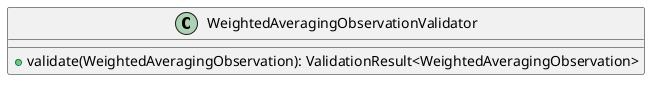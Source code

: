 @startuml

    class WeightedAveragingObservationValidator [[WeightedAveragingObservationValidator.html]] {
        +validate(WeightedAveragingObservation): ValidationResult<WeightedAveragingObservation>
    }

@enduml
